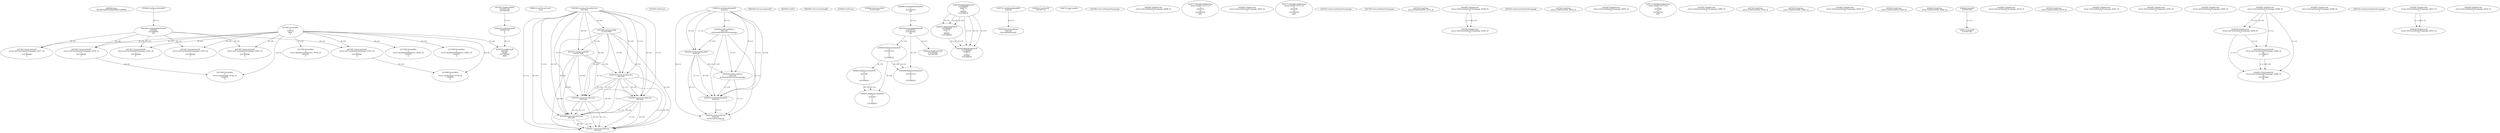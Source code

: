 // Global SCDG with merge call
digraph {
	0 [label="6850628.main
001df479a85291fdde06b95e7a9f9804"]
	1 [label="4254480.GetModuleHandleW
0"]
	2 [label="6844434.SetThreadLocale
1024"]
	3 [label="4243965.InitializeCriticalSection
6917004"]
	4 [label="4243979.GetVersion
"]
	5 [label="4244018.GetModuleHandleW
4244120"]
	6 [label="4244024.GetProcAddress
9441320
GetThreadPreferredUILanguages"]
	5 -> 6 [label="(0-->1)"]
	7 [label="4244044.GetModuleHandleW
4244120"]
	5 -> 7 [label="(1-->1)"]
	5 -> 7 [label="(0-->0)"]
	6 -> 7 [label="(1-->0)"]
	8 [label="4244050.GetProcAddress
9441320
SetThreadPreferredUILanguages"]
	5 -> 8 [label="(0-->1)"]
	6 -> 8 [label="(1-->1)"]
	7 -> 8 [label="(0-->1)"]
	9 [label="4244070.GetModuleHandleW
4244120"]
	5 -> 9 [label="(1-->1)"]
	7 -> 9 [label="(1-->1)"]
	5 -> 9 [label="(0-->0)"]
	6 -> 9 [label="(1-->0)"]
	7 -> 9 [label="(0-->0)"]
	8 -> 9 [label="(1-->0)"]
	10 [label="4244076.GetProcAddress
9441320
GetThreadUILanguage"]
	5 -> 10 [label="(0-->1)"]
	6 -> 10 [label="(1-->1)"]
	7 -> 10 [label="(0-->1)"]
	8 -> 10 [label="(1-->1)"]
	9 -> 10 [label="(0-->1)"]
	11 [label="4250188.GetSystemInfo
2147417660"]
	3 -> 11 [label="(0-->0)"]
	12 [label="6844540.GetCommandLineW
"]
	13 [label="4214413.GetStartupInfoW
2147417624"]
	3 -> 13 [label="(0-->0)"]
	11 -> 13 [label="(0-->0)"]
	14 [label="6844560.GetACP
"]
	15 [label="6844580.GetCurrentThreadId
"]
	16 [label="4250204.GetVersion
"]
	17 [label="4276690.GetVersionExW
2147417420"]
	18 [label="4243306.GetModuleFileNameW
4194304
2147408904
522"]
	1 -> 18 [label="(0-->1)"]
	19 [label="4248064.GetModuleFileNameW
0
2147408370
261"]
	20 [label="4215383.VirtualAlloc
0
1310704
4096
4"]
	21 [label="4246338.RegOpenKeyExW
2147483649
4246772
0
983065
2147408236"]
	22 [label="4245741.GetModuleHandleW
4246160"]
	23 [label="4245758.GetProcAddress
9441320
GetLongPathNameW"]
	22 -> 23 [label="(0-->1)"]
	24 [label="4245785.GetLongPathNameW
2147407710
2147406542
261"]
	19 -> 24 [label="(3-->3)"]
	25 [label="4245683.CharNextW
2147407716"]
	26 [label="4246556.RegQueryValueExW
0
2147407710
0
0
0
2147408232"]
	24 -> 26 [label="(1-->2)"]
	27 [label="4246599.RegQueryValueExW
0
2147407710
0
0
0
2147408232"]
	24 -> 27 [label="(1-->2)"]
	26 -> 27 [label="(2-->2)"]
	26 -> 27 [label="(6-->6)"]
	28 [label="4246722.RegCloseKey
0"]
	29 [label="4247883.GetUserDefaultUILanguage
"]
	30 [label="4245418.EnterCriticalSection
6917004"]
	3 -> 30 [label="(1-->1)"]
	3 -> 30 [label="(0-->0)"]
	11 -> 30 [label="(0-->0)"]
	13 -> 30 [label="(0-->0)"]
	31 [label="4245469.LeaveCriticalSection
6917004"]
	3 -> 31 [label="(1-->1)"]
	30 -> 31 [label="(1-->1)"]
	3 -> 31 [label="(0-->0)"]
	11 -> 31 [label="(0-->0)"]
	13 -> 31 [label="(0-->0)"]
	30 -> 31 [label="(0-->0)"]
	32 [label="4245487.IsValidLocale
retval_GetUserDefaultUILanguage_32899_32
2"]
	33 [label="4250171.MultiByteToWideChar
retval_GetACP_32773_32
0
4243616
14
2147403704
2047"]
	34 [label="4215588.VirtualAlloc
0
retval_MultiByteToWideChar_33585_32
1052672
4"]
	20 -> 34 [label="(4-->4)"]
	35 [label="4246372.RegOpenKeyExW
2147483650
4246772
0
983065
2147408236"]
	21 -> 35 [label="(2-->2)"]
	21 -> 35 [label="(4-->4)"]
	21 -> 35 [label="(5-->5)"]
	36 [label="4245487.IsValidLocale
retval_GetUserDefaultUILanguage_32952_32
2"]
	37 [label="4250171.MultiByteToWideChar
retval_GetACP_32773_32
0
4243508
10
2147403704
2047"]
	38 [label="4215588.VirtualAlloc
0
retval_MultiByteToWideChar_33630_32
1052672
4"]
	20 -> 38 [label="(4-->4)"]
	39 [label="4245454.LeaveCriticalSection
6917004"]
	3 -> 39 [label="(1-->1)"]
	30 -> 39 [label="(1-->1)"]
	3 -> 39 [label="(0-->0)"]
	11 -> 39 [label="(0-->0)"]
	13 -> 39 [label="(0-->0)"]
	30 -> 39 [label="(0-->0)"]
	40 [label="4247923.GetSystemDefaultUILanguage
"]
	41 [label="4247558.GetUserDefaultUILanguage
"]
	42 [label="4247567.GetLocaleInfoW
retval_GetUserDefaultUILanguage_33276_32
3
2147408268
4"]
	18 -> 42 [label="(0-->2)"]
	20 -> 42 [label="(4-->4)"]
	43 [label="4247247.FindFirstFileW
3224341740
2147407640"]
	44 [label="4247263.FindClose
retval_FindFirstFileW_33374_32"]
	45 [label="4248145.LoadLibraryExW
3224341740
0
2"]
	43 -> 45 [label="(1-->1)"]
	46 [label="4250073.LoadStringW
9441340
65485
2147409468
4096"]
	45 -> 46 [label="(0-->1)"]
	20 -> 46 [label="(3-->4)"]
	47 [label="4215588.VirtualAlloc
0
retval_LoadStringW_33702_32
1052672
4"]
	20 -> 47 [label="(4-->4)"]
	42 -> 47 [label="(4-->4)"]
	48 [label="4245487.IsValidLocale
retval_GetSystemDefaultUILanguage_33029_32
2"]
	49 [label="4244766.IsValidLocale
retval_GetSystemDefaultUILanguage_33029_32
2"]
	48 -> 49 [label="(1-->1)"]
	48 -> 49 [label="(2-->2)"]
	50 [label="4245525.GetSystemDefaultUILanguage
"]
	51 [label="4245580.EnterCriticalSection
6917004"]
	3 -> 51 [label="(1-->1)"]
	30 -> 51 [label="(1-->1)"]
	31 -> 51 [label="(1-->1)"]
	39 -> 51 [label="(1-->1)"]
	3 -> 51 [label="(0-->0)"]
	11 -> 51 [label="(0-->0)"]
	13 -> 51 [label="(0-->0)"]
	30 -> 51 [label="(0-->0)"]
	31 -> 51 [label="(0-->0)"]
	39 -> 51 [label="(0-->0)"]
	52 [label="4245621.LeaveCriticalSection
6917004"]
	3 -> 52 [label="(1-->1)"]
	30 -> 52 [label="(1-->1)"]
	31 -> 52 [label="(1-->1)"]
	39 -> 52 [label="(1-->1)"]
	51 -> 52 [label="(1-->1)"]
	3 -> 52 [label="(0-->0)"]
	11 -> 52 [label="(0-->0)"]
	13 -> 52 [label="(0-->0)"]
	30 -> 52 [label="(0-->0)"]
	31 -> 52 [label="(0-->0)"]
	39 -> 52 [label="(0-->0)"]
	51 -> 52 [label="(0-->0)"]
	53 [label="4247567.GetLocaleInfoW
retval_GetUserDefaultUILanguage_33512_32
3
2147408268
4"]
	18 -> 53 [label="(0-->2)"]
	20 -> 53 [label="(4-->4)"]
	54 [label="4247263.FindClose
retval_FindFirstFileW_33618_32"]
	55 [label="4215588.VirtualAlloc
0
retval_LoadStringW_33754_32
1052672
4"]
	20 -> 55 [label="(4-->4)"]
	53 -> 55 [label="(4-->4)"]
	56 [label="4245487.IsValidLocale
retval_GetUserDefaultUILanguage_32955_32
2"]
	57 [label="4250171.MultiByteToWideChar
retval_GetACP_32773_32
0
4243868
10
2147403704
2047"]
	58 [label="4215588.VirtualAlloc
0
retval_MultiByteToWideChar_33744_32
1052672
4"]
	20 -> 58 [label="(4-->4)"]
	59 [label="4245487.IsValidLocale
retval_GetSystemDefaultUILanguage_32960_32
2"]
	60 [label="4247567.GetLocaleInfoW
retval_GetUserDefaultUILanguage_33181_32
3
2147408268
4"]
	18 -> 60 [label="(0-->2)"]
	20 -> 60 [label="(4-->4)"]
	61 [label="4247263.FindClose
retval_FindFirstFileW_33183_32"]
	62 [label="4247567.GetLocaleInfoW
retval_GetUserDefaultUILanguage_33377_32
3
2147408268
4"]
	18 -> 62 [label="(0-->2)"]
	20 -> 62 [label="(4-->4)"]
	63 [label="4247263.FindClose
retval_FindFirstFileW_33462_32"]
	64 [label="4245487.IsValidLocale
retval_GetSystemDefaultUILanguage_33030_32
2"]
	65 [label="4247567.GetLocaleInfoW
retval_GetUserDefaultUILanguage_33378_32
3
2147408268
4"]
	18 -> 65 [label="(0-->2)"]
	20 -> 65 [label="(4-->4)"]
	66 [label="4247263.FindClose
retval_FindFirstFileW_33463_32"]
	67 [label="4246014.FindFirstFileW
2147406542
2147407064"]
	24 -> 67 [label="(2-->1)"]
	68 [label="4246032.FindClose
retval_FindFirstFileW_32862_32"]
	69 [label="4246044.lstrlenW
2147407108"]
	70 [label="4246113.lstrlenW
2147407108"]
	69 -> 70 [label="(1-->1)"]
	71 [label="4246635.RegQueryValueExW
0
4247000
0
0
0
2147408232"]
	26 -> 71 [label="(6-->6)"]
	72 [label="4246676.RegQueryValueExW
0
4247000
0
0
0
2147408232"]
	71 -> 72 [label="(2-->2)"]
	26 -> 72 [label="(6-->6)"]
	71 -> 72 [label="(6-->6)"]
	73 [label="4245487.IsValidLocale
retval_GetUserDefaultUILanguage_33154_32
2"]
	74 [label="4247567.GetLocaleInfoW
retval_GetUserDefaultUILanguage_33651_32
3
2147408268
4"]
	18 -> 74 [label="(0-->2)"]
	20 -> 74 [label="(4-->4)"]
	75 [label="4247263.FindClose
retval_FindFirstFileW_33655_32"]
	76 [label="4245487.IsValidLocale
retval_GetUserDefaultUILanguage_32914_32
2"]
	77 [label="4245487.IsValidLocale
retval_GetUserDefaultUILanguage_32953_32
2"]
	78 [label="4246402.RegOpenKeyExW
2147483649
4246832
0
983065
2147408236"]
	21 -> 78 [label="(1-->1)"]
	21 -> 78 [label="(4-->4)"]
	35 -> 78 [label="(4-->4)"]
	21 -> 78 [label="(5-->5)"]
	35 -> 78 [label="(5-->5)"]
	79 [label="4245487.IsValidLocale
retval_GetUserDefaultUILanguage_32954_32
2"]
	80 [label="4245487.IsValidLocale
retval_GetUserDefaultUILanguage_32846_32
2"]
	81 [label="4245487.IsValidLocale
retval_GetUserDefaultUILanguage_32956_32
2"]
	82 [label="4244766.IsValidLocale
retval_GetUserDefaultUILanguage_32846_32
2"]
	80 -> 82 [label="(1-->1)"]
	80 -> 82 [label="(2-->2)"]
	83 [label="4244794.GetLocaleInfoW
retval_GetUserDefaultUILanguage_32846_32
89
2147408070
85"]
	80 -> 83 [label="(1-->1)"]
	82 -> 83 [label="(1-->1)"]
	84 [label="4244811.GetLocaleInfoW
retval_GetUserDefaultUILanguage_32846_32
90
2147407900
85"]
	80 -> 84 [label="(1-->1)"]
	82 -> 84 [label="(1-->1)"]
	83 -> 84 [label="(1-->1)"]
	83 -> 84 [label="(4-->4)"]
	85 [label="4245552.GetSystemDefaultUILanguage
"]
	86 [label="4245487.IsValidLocale
retval_GetUserDefaultUILanguage_32915_32
2"]
	87 [label="4245487.IsValidLocale
retval_GetUserDefaultUILanguage_32916_32
2"]
	88 [label="4244766.IsValidLocale
retval_GetUserDefaultUILanguage_32915_32
2"]
	86 -> 88 [label="(1-->1)"]
	86 -> 88 [label="(2-->2)"]
}
